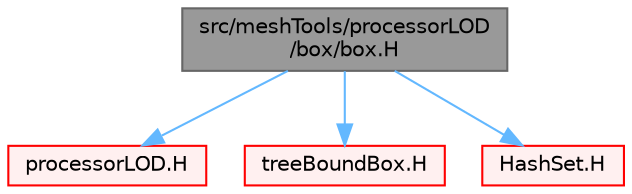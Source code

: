 digraph "src/meshTools/processorLOD/box/box.H"
{
 // LATEX_PDF_SIZE
  bgcolor="transparent";
  edge [fontname=Helvetica,fontsize=10,labelfontname=Helvetica,labelfontsize=10];
  node [fontname=Helvetica,fontsize=10,shape=box,height=0.2,width=0.4];
  Node1 [id="Node000001",label="src/meshTools/processorLOD\l/box/box.H",height=0.2,width=0.4,color="gray40", fillcolor="grey60", style="filled", fontcolor="black",tooltip=" "];
  Node1 -> Node2 [id="edge1_Node000001_Node000002",color="steelblue1",style="solid",tooltip=" "];
  Node2 [id="Node000002",label="processorLOD.H",height=0.2,width=0.4,color="red", fillcolor="#FFF0F0", style="filled",URL="$processorLOD_8H.html",tooltip=" "];
  Node1 -> Node78 [id="edge2_Node000001_Node000078",color="steelblue1",style="solid",tooltip=" "];
  Node78 [id="Node000078",label="treeBoundBox.H",height=0.2,width=0.4,color="red", fillcolor="#FFF0F0", style="filled",URL="$treeBoundBox_8H.html",tooltip=" "];
  Node1 -> Node156 [id="edge3_Node000001_Node000156",color="steelblue1",style="solid",tooltip=" "];
  Node156 [id="Node000156",label="HashSet.H",height=0.2,width=0.4,color="red", fillcolor="#FFF0F0", style="filled",URL="$HashSet_8H.html",tooltip=" "];
}
